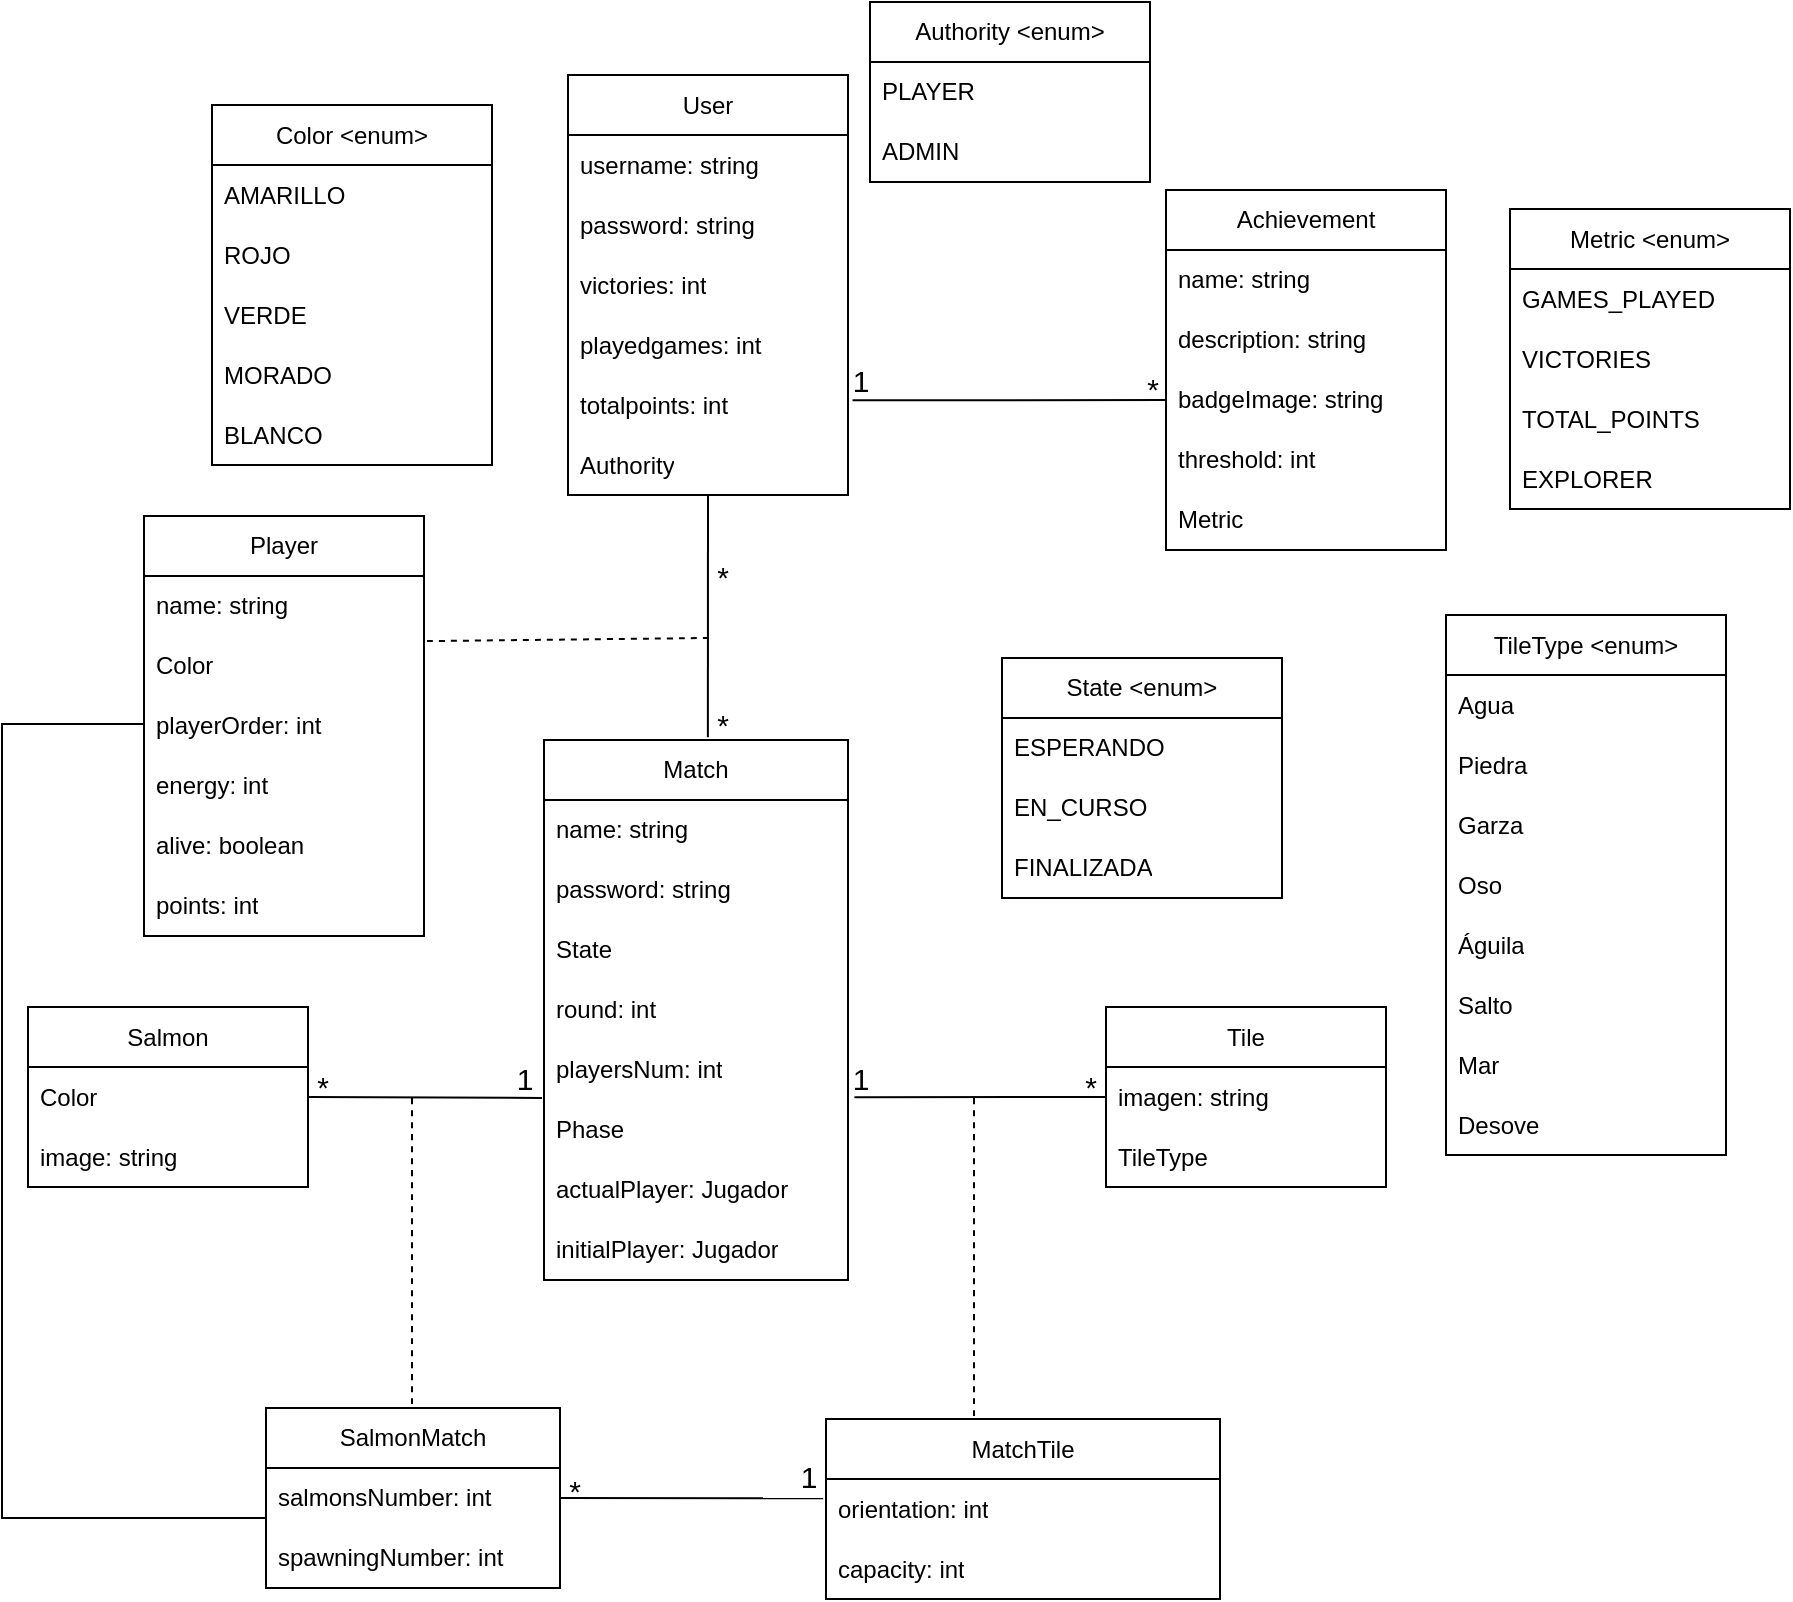 <mxfile version="25.0.3" pages="2">
  <diagram id="C5RBs43oDa-KdzZeNtuy" name="Page-1">
    <mxGraphModel dx="700" dy="401" grid="0" gridSize="10" guides="1" tooltips="1" connect="1" arrows="1" fold="1" page="1" pageScale="1" pageWidth="1654" pageHeight="2336" math="0" shadow="0">
      <root>
        <mxCell id="WIyWlLk6GJQsqaUBKTNV-0" />
        <mxCell id="WIyWlLk6GJQsqaUBKTNV-1" parent="WIyWlLk6GJQsqaUBKTNV-0" />
        <mxCell id="L7giV_AEawIRtlPXzmQF-41" value="Match" style="swimlane;fontStyle=0;childLayout=stackLayout;horizontal=1;startSize=30;horizontalStack=0;resizeParent=1;resizeParentMax=0;resizeLast=0;collapsible=1;marginBottom=0;whiteSpace=wrap;html=1;" parent="WIyWlLk6GJQsqaUBKTNV-1" vertex="1">
          <mxGeometry x="587" y="564" width="152" height="270" as="geometry" />
        </mxCell>
        <mxCell id="L7giV_AEawIRtlPXzmQF-43" value="name: string" style="text;strokeColor=none;fillColor=none;align=left;verticalAlign=middle;spacingLeft=4;spacingRight=4;overflow=hidden;points=[[0,0.5],[1,0.5]];portConstraint=eastwest;rotatable=0;whiteSpace=wrap;html=1;" parent="L7giV_AEawIRtlPXzmQF-41" vertex="1">
          <mxGeometry y="30" width="152" height="30" as="geometry" />
        </mxCell>
        <mxCell id="jcM65MFCkfgkza_mWC8R-30" value="password: string" style="text;strokeColor=none;fillColor=none;align=left;verticalAlign=middle;spacingLeft=4;spacingRight=4;overflow=hidden;points=[[0,0.5],[1,0.5]];portConstraint=eastwest;rotatable=0;whiteSpace=wrap;html=1;" parent="L7giV_AEawIRtlPXzmQF-41" vertex="1">
          <mxGeometry y="60" width="152" height="30" as="geometry" />
        </mxCell>
        <mxCell id="jcM65MFCkfgkza_mWC8R-31" value="State" style="text;strokeColor=none;fillColor=none;align=left;verticalAlign=middle;spacingLeft=4;spacingRight=4;overflow=hidden;points=[[0,0.5],[1,0.5]];portConstraint=eastwest;rotatable=0;whiteSpace=wrap;html=1;" parent="L7giV_AEawIRtlPXzmQF-41" vertex="1">
          <mxGeometry y="90" width="152" height="30" as="geometry" />
        </mxCell>
        <mxCell id="jcM65MFCkfgkza_mWC8R-32" value="round: int&amp;nbsp;" style="text;strokeColor=none;fillColor=none;align=left;verticalAlign=middle;spacingLeft=4;spacingRight=4;overflow=hidden;points=[[0,0.5],[1,0.5]];portConstraint=eastwest;rotatable=0;whiteSpace=wrap;html=1;" parent="L7giV_AEawIRtlPXzmQF-41" vertex="1">
          <mxGeometry y="120" width="152" height="30" as="geometry" />
        </mxCell>
        <mxCell id="jcM65MFCkfgkza_mWC8R-33" value="playersNum: int" style="text;strokeColor=none;fillColor=none;align=left;verticalAlign=middle;spacingLeft=4;spacingRight=4;overflow=hidden;points=[[0,0.5],[1,0.5]];portConstraint=eastwest;rotatable=0;whiteSpace=wrap;html=1;" parent="L7giV_AEawIRtlPXzmQF-41" vertex="1">
          <mxGeometry y="150" width="152" height="30" as="geometry" />
        </mxCell>
        <mxCell id="L7giV_AEawIRtlPXzmQF-44" value="Phase" style="text;strokeColor=none;fillColor=none;align=left;verticalAlign=middle;spacingLeft=4;spacingRight=4;overflow=hidden;points=[[0,0.5],[1,0.5]];portConstraint=eastwest;rotatable=0;whiteSpace=wrap;html=1;" parent="L7giV_AEawIRtlPXzmQF-41" vertex="1">
          <mxGeometry y="180" width="152" height="30" as="geometry" />
        </mxCell>
        <mxCell id="L7giV_AEawIRtlPXzmQF-45" value="actualPlayer: Jugador" style="text;strokeColor=none;fillColor=none;align=left;verticalAlign=middle;spacingLeft=4;spacingRight=4;overflow=hidden;points=[[0,0.5],[1,0.5]];portConstraint=eastwest;rotatable=0;whiteSpace=wrap;html=1;" parent="L7giV_AEawIRtlPXzmQF-41" vertex="1">
          <mxGeometry y="210" width="152" height="30" as="geometry" />
        </mxCell>
        <mxCell id="L7giV_AEawIRtlPXzmQF-46" value="initialPlayer: Jugador" style="text;strokeColor=none;fillColor=none;align=left;verticalAlign=middle;spacingLeft=4;spacingRight=4;overflow=hidden;points=[[0,0.5],[1,0.5]];portConstraint=eastwest;rotatable=0;whiteSpace=wrap;html=1;" parent="L7giV_AEawIRtlPXzmQF-41" vertex="1">
          <mxGeometry y="240" width="152" height="30" as="geometry" />
        </mxCell>
        <mxCell id="xmgBjvDnhr_V8_B4buOj-5" style="edgeStyle=none;curved=1;rounded=0;orthogonalLoop=1;jettySize=auto;html=1;exitX=0.5;exitY=1;exitDx=0;exitDy=0;fontSize=12;startSize=8;endSize=8;endArrow=none;endFill=0;" edge="1" parent="WIyWlLk6GJQsqaUBKTNV-1" source="L7giV_AEawIRtlPXzmQF-47">
          <mxGeometry relative="1" as="geometry">
            <mxPoint x="668.933" y="562.6" as="targetPoint" />
          </mxGeometry>
        </mxCell>
        <mxCell id="L7giV_AEawIRtlPXzmQF-47" value="User" style="swimlane;fontStyle=0;childLayout=stackLayout;horizontal=1;startSize=30;horizontalStack=0;resizeParent=1;resizeParentMax=0;resizeLast=0;collapsible=1;marginBottom=0;whiteSpace=wrap;html=1;" parent="WIyWlLk6GJQsqaUBKTNV-1" vertex="1">
          <mxGeometry x="599" y="231.5" width="140" height="210" as="geometry" />
        </mxCell>
        <mxCell id="L7giV_AEawIRtlPXzmQF-48" value="username: string" style="text;strokeColor=none;fillColor=none;align=left;verticalAlign=middle;spacingLeft=4;spacingRight=4;overflow=hidden;points=[[0,0.5],[1,0.5]];portConstraint=eastwest;rotatable=0;whiteSpace=wrap;html=1;" parent="L7giV_AEawIRtlPXzmQF-47" vertex="1">
          <mxGeometry y="30" width="140" height="30" as="geometry" />
        </mxCell>
        <mxCell id="jcM65MFCkfgkza_mWC8R-2" value="password: string" style="text;strokeColor=none;fillColor=none;align=left;verticalAlign=middle;spacingLeft=4;spacingRight=4;overflow=hidden;points=[[0,0.5],[1,0.5]];portConstraint=eastwest;rotatable=0;whiteSpace=wrap;html=1;" parent="L7giV_AEawIRtlPXzmQF-47" vertex="1">
          <mxGeometry y="60" width="140" height="30" as="geometry" />
        </mxCell>
        <mxCell id="L7giV_AEawIRtlPXzmQF-49" value="victories: int" style="text;strokeColor=none;fillColor=none;align=left;verticalAlign=middle;spacingLeft=4;spacingRight=4;overflow=hidden;points=[[0,0.5],[1,0.5]];portConstraint=eastwest;rotatable=0;whiteSpace=wrap;html=1;" parent="L7giV_AEawIRtlPXzmQF-47" vertex="1">
          <mxGeometry y="90" width="140" height="30" as="geometry" />
        </mxCell>
        <mxCell id="L7giV_AEawIRtlPXzmQF-124" value="playedgames: int" style="text;strokeColor=none;fillColor=none;align=left;verticalAlign=middle;spacingLeft=4;spacingRight=4;overflow=hidden;points=[[0,0.5],[1,0.5]];portConstraint=eastwest;rotatable=0;whiteSpace=wrap;html=1;" parent="L7giV_AEawIRtlPXzmQF-47" vertex="1">
          <mxGeometry y="120" width="140" height="30" as="geometry" />
        </mxCell>
        <mxCell id="L7giV_AEawIRtlPXzmQF-127" value="totalpoints: int" style="text;strokeColor=none;fillColor=none;align=left;verticalAlign=middle;spacingLeft=4;spacingRight=4;overflow=hidden;points=[[0,0.5],[1,0.5]];portConstraint=eastwest;rotatable=0;whiteSpace=wrap;html=1;" parent="L7giV_AEawIRtlPXzmQF-47" vertex="1">
          <mxGeometry y="150" width="140" height="30" as="geometry" />
        </mxCell>
        <mxCell id="L7giV_AEawIRtlPXzmQF-123" value="Authority" style="text;strokeColor=none;fillColor=none;align=left;verticalAlign=middle;spacingLeft=4;spacingRight=4;overflow=hidden;points=[[0,0.5],[1,0.5]];portConstraint=eastwest;rotatable=0;whiteSpace=wrap;html=1;" parent="L7giV_AEawIRtlPXzmQF-47" vertex="1">
          <mxGeometry y="180" width="140" height="30" as="geometry" />
        </mxCell>
        <mxCell id="xmgBjvDnhr_V8_B4buOj-2" style="edgeStyle=none;curved=1;rounded=0;orthogonalLoop=1;jettySize=auto;html=1;exitX=1;exitY=0.5;exitDx=0;exitDy=0;fontSize=12;startSize=8;endSize=8;endArrow=none;endFill=0;" edge="1" parent="WIyWlLk6GJQsqaUBKTNV-1" source="L7giV_AEawIRtlPXzmQF-50">
          <mxGeometry relative="1" as="geometry">
            <mxPoint x="586" y="743" as="targetPoint" />
          </mxGeometry>
        </mxCell>
        <mxCell id="L7giV_AEawIRtlPXzmQF-50" value="Salmon" style="swimlane;fontStyle=0;childLayout=stackLayout;horizontal=1;startSize=30;horizontalStack=0;resizeParent=1;resizeParentMax=0;resizeLast=0;collapsible=1;marginBottom=0;whiteSpace=wrap;html=1;" parent="WIyWlLk6GJQsqaUBKTNV-1" vertex="1">
          <mxGeometry x="329" y="697.5" width="140" height="90" as="geometry" />
        </mxCell>
        <mxCell id="L7giV_AEawIRtlPXzmQF-51" value="Color" style="text;strokeColor=none;fillColor=none;align=left;verticalAlign=middle;spacingLeft=4;spacingRight=4;overflow=hidden;points=[[0,0.5],[1,0.5]];portConstraint=eastwest;rotatable=0;whiteSpace=wrap;html=1;" parent="L7giV_AEawIRtlPXzmQF-50" vertex="1">
          <mxGeometry y="30" width="140" height="30" as="geometry" />
        </mxCell>
        <mxCell id="L7giV_AEawIRtlPXzmQF-52" value="image: string" style="text;strokeColor=none;fillColor=none;align=left;verticalAlign=middle;spacingLeft=4;spacingRight=4;overflow=hidden;points=[[0,0.5],[1,0.5]];portConstraint=eastwest;rotatable=0;whiteSpace=wrap;html=1;" parent="L7giV_AEawIRtlPXzmQF-50" vertex="1">
          <mxGeometry y="60" width="140" height="30" as="geometry" />
        </mxCell>
        <mxCell id="L7giV_AEawIRtlPXzmQF-53" value="Tile" style="swimlane;fontStyle=0;childLayout=stackLayout;horizontal=1;startSize=30;horizontalStack=0;resizeParent=1;resizeParentMax=0;resizeLast=0;collapsible=1;marginBottom=0;whiteSpace=wrap;html=1;" parent="WIyWlLk6GJQsqaUBKTNV-1" vertex="1">
          <mxGeometry x="868" y="697.5" width="140" height="90" as="geometry" />
        </mxCell>
        <mxCell id="xmgBjvDnhr_V8_B4buOj-4" style="edgeStyle=none;curved=1;rounded=0;orthogonalLoop=1;jettySize=auto;html=1;exitX=0;exitY=0.5;exitDx=0;exitDy=0;fontSize=12;startSize=8;endSize=8;endArrow=none;endFill=0;" edge="1" parent="L7giV_AEawIRtlPXzmQF-53" source="L7giV_AEawIRtlPXzmQF-54">
          <mxGeometry relative="1" as="geometry">
            <mxPoint x="-125.783" y="45.065" as="targetPoint" />
          </mxGeometry>
        </mxCell>
        <mxCell id="L7giV_AEawIRtlPXzmQF-54" value="imagen: string" style="text;strokeColor=none;fillColor=none;align=left;verticalAlign=middle;spacingLeft=4;spacingRight=4;overflow=hidden;points=[[0,0.5],[1,0.5]];portConstraint=eastwest;rotatable=0;whiteSpace=wrap;html=1;" parent="L7giV_AEawIRtlPXzmQF-53" vertex="1">
          <mxGeometry y="30" width="140" height="30" as="geometry" />
        </mxCell>
        <mxCell id="L7giV_AEawIRtlPXzmQF-55" value="TileType" style="text;strokeColor=none;fillColor=none;align=left;verticalAlign=middle;spacingLeft=4;spacingRight=4;overflow=hidden;points=[[0,0.5],[1,0.5]];portConstraint=eastwest;rotatable=0;whiteSpace=wrap;html=1;" parent="L7giV_AEawIRtlPXzmQF-53" vertex="1">
          <mxGeometry y="60" width="140" height="30" as="geometry" />
        </mxCell>
        <mxCell id="L7giV_AEawIRtlPXzmQF-56" value="SalmonMatch" style="swimlane;fontStyle=0;childLayout=stackLayout;horizontal=1;startSize=30;horizontalStack=0;resizeParent=1;resizeParentMax=0;resizeLast=0;collapsible=1;marginBottom=0;whiteSpace=wrap;html=1;" parent="WIyWlLk6GJQsqaUBKTNV-1" vertex="1">
          <mxGeometry x="448" y="898" width="147" height="90" as="geometry" />
        </mxCell>
        <mxCell id="xmgBjvDnhr_V8_B4buOj-16" style="edgeStyle=none;curved=1;rounded=0;orthogonalLoop=1;jettySize=auto;html=1;exitX=1;exitY=0.5;exitDx=0;exitDy=0;fontSize=12;startSize=8;endSize=8;endArrow=none;endFill=0;" edge="1" parent="L7giV_AEawIRtlPXzmQF-56" source="L7giV_AEawIRtlPXzmQF-58">
          <mxGeometry relative="1" as="geometry">
            <mxPoint x="278.587" y="45.127" as="targetPoint" />
          </mxGeometry>
        </mxCell>
        <mxCell id="L7giV_AEawIRtlPXzmQF-58" value="salmonsNumber: int" style="text;strokeColor=none;fillColor=none;align=left;verticalAlign=middle;spacingLeft=4;spacingRight=4;overflow=hidden;points=[[0,0.5],[1,0.5]];portConstraint=eastwest;rotatable=0;whiteSpace=wrap;html=1;" parent="L7giV_AEawIRtlPXzmQF-56" vertex="1">
          <mxGeometry y="30" width="147" height="30" as="geometry" />
        </mxCell>
        <mxCell id="L7giV_AEawIRtlPXzmQF-59" value="spawningNumber: int" style="text;strokeColor=none;fillColor=none;align=left;verticalAlign=middle;spacingLeft=4;spacingRight=4;overflow=hidden;points=[[0,0.5],[1,0.5]];portConstraint=eastwest;rotatable=0;whiteSpace=wrap;html=1;" parent="L7giV_AEawIRtlPXzmQF-56" vertex="1">
          <mxGeometry y="60" width="147" height="30" as="geometry" />
        </mxCell>
        <mxCell id="L7giV_AEawIRtlPXzmQF-61" value="Player" style="swimlane;fontStyle=0;childLayout=stackLayout;horizontal=1;startSize=30;horizontalStack=0;resizeParent=1;resizeParentMax=0;resizeLast=0;collapsible=1;marginBottom=0;whiteSpace=wrap;html=1;" parent="WIyWlLk6GJQsqaUBKTNV-1" vertex="1">
          <mxGeometry x="387" y="452" width="140" height="210" as="geometry" />
        </mxCell>
        <mxCell id="xmgBjvDnhr_V8_B4buOj-9" value="name: string" style="text;strokeColor=none;fillColor=none;align=left;verticalAlign=middle;spacingLeft=4;spacingRight=4;overflow=hidden;points=[[0,0.5],[1,0.5]];portConstraint=eastwest;rotatable=0;whiteSpace=wrap;html=1;" vertex="1" parent="L7giV_AEawIRtlPXzmQF-61">
          <mxGeometry y="30" width="140" height="30" as="geometry" />
        </mxCell>
        <mxCell id="L7giV_AEawIRtlPXzmQF-62" value="Color" style="text;strokeColor=none;fillColor=none;align=left;verticalAlign=middle;spacingLeft=4;spacingRight=4;overflow=hidden;points=[[0,0.5],[1,0.5]];portConstraint=eastwest;rotatable=0;whiteSpace=wrap;html=1;" parent="L7giV_AEawIRtlPXzmQF-61" vertex="1">
          <mxGeometry y="60" width="140" height="30" as="geometry" />
        </mxCell>
        <mxCell id="L7giV_AEawIRtlPXzmQF-63" value="playerOrder: int" style="text;strokeColor=none;fillColor=none;align=left;verticalAlign=middle;spacingLeft=4;spacingRight=4;overflow=hidden;points=[[0,0.5],[1,0.5]];portConstraint=eastwest;rotatable=0;whiteSpace=wrap;html=1;" parent="L7giV_AEawIRtlPXzmQF-61" vertex="1">
          <mxGeometry y="90" width="140" height="30" as="geometry" />
        </mxCell>
        <mxCell id="xmgBjvDnhr_V8_B4buOj-7" value="energy: int" style="text;strokeColor=none;fillColor=none;align=left;verticalAlign=middle;spacingLeft=4;spacingRight=4;overflow=hidden;points=[[0,0.5],[1,0.5]];portConstraint=eastwest;rotatable=0;whiteSpace=wrap;html=1;" vertex="1" parent="L7giV_AEawIRtlPXzmQF-61">
          <mxGeometry y="120" width="140" height="30" as="geometry" />
        </mxCell>
        <mxCell id="L7giV_AEawIRtlPXzmQF-64" value="alive: boolean" style="text;strokeColor=none;fillColor=none;align=left;verticalAlign=middle;spacingLeft=4;spacingRight=4;overflow=hidden;points=[[0,0.5],[1,0.5]];portConstraint=eastwest;rotatable=0;whiteSpace=wrap;html=1;" parent="L7giV_AEawIRtlPXzmQF-61" vertex="1">
          <mxGeometry y="150" width="140" height="30" as="geometry" />
        </mxCell>
        <mxCell id="L7giV_AEawIRtlPXzmQF-65" value="points: int" style="text;strokeColor=none;fillColor=none;align=left;verticalAlign=middle;spacingLeft=4;spacingRight=4;overflow=hidden;points=[[0,0.5],[1,0.5]];portConstraint=eastwest;rotatable=0;whiteSpace=wrap;html=1;" parent="L7giV_AEawIRtlPXzmQF-61" vertex="1">
          <mxGeometry y="180" width="140" height="30" as="geometry" />
        </mxCell>
        <mxCell id="L7giV_AEawIRtlPXzmQF-70" value="&lt;font style=&quot;font-size: 15px;&quot;&gt;*&lt;/font&gt;" style="text;html=1;align=center;verticalAlign=middle;resizable=0;points=[];autosize=1;strokeColor=none;fillColor=none;fontSize=16;" parent="WIyWlLk6GJQsqaUBKTNV-1" vertex="1">
          <mxGeometry x="464" y="721" width="24" height="31" as="geometry" />
        </mxCell>
        <mxCell id="L7giV_AEawIRtlPXzmQF-71" value="&lt;font style=&quot;font-size: 15px;&quot;&gt;1&lt;/font&gt;" style="text;html=1;align=center;verticalAlign=middle;resizable=0;points=[];autosize=1;strokeColor=none;fillColor=none;fontSize=16;" parent="WIyWlLk6GJQsqaUBKTNV-1" vertex="1">
          <mxGeometry x="564" y="717" width="26" height="31" as="geometry" />
        </mxCell>
        <mxCell id="L7giV_AEawIRtlPXzmQF-72" value="" style="endArrow=none;dashed=1;html=1;rounded=0;fontSize=12;startSize=8;endSize=8;curved=1;" parent="WIyWlLk6GJQsqaUBKTNV-1" edge="1">
          <mxGeometry width="50" height="50" relative="1" as="geometry">
            <mxPoint x="521" y="896" as="sourcePoint" />
            <mxPoint x="521" y="742" as="targetPoint" />
          </mxGeometry>
        </mxCell>
        <mxCell id="L7giV_AEawIRtlPXzmQF-74" value="&lt;font style=&quot;font-size: 15px;&quot;&gt;1&lt;/font&gt;" style="text;html=1;align=center;verticalAlign=middle;resizable=0;points=[];autosize=1;strokeColor=none;fillColor=none;fontSize=16;" parent="WIyWlLk6GJQsqaUBKTNV-1" vertex="1">
          <mxGeometry x="732" y="717" width="26" height="31" as="geometry" />
        </mxCell>
        <mxCell id="L7giV_AEawIRtlPXzmQF-75" value="&lt;font style=&quot;font-size: 15px;&quot;&gt;*&lt;/font&gt;" style="text;html=1;align=center;verticalAlign=middle;resizable=0;points=[];autosize=1;strokeColor=none;fillColor=none;fontSize=16;" parent="WIyWlLk6GJQsqaUBKTNV-1" vertex="1">
          <mxGeometry x="848" y="721" width="24" height="31" as="geometry" />
        </mxCell>
        <mxCell id="L7giV_AEawIRtlPXzmQF-76" value="MatchTile" style="swimlane;fontStyle=0;childLayout=stackLayout;horizontal=1;startSize=30;horizontalStack=0;resizeParent=1;resizeParentMax=0;resizeLast=0;collapsible=1;marginBottom=0;whiteSpace=wrap;html=1;" parent="WIyWlLk6GJQsqaUBKTNV-1" vertex="1">
          <mxGeometry x="728" y="903.5" width="197" height="90" as="geometry" />
        </mxCell>
        <mxCell id="L7giV_AEawIRtlPXzmQF-78" value="orientation: int" style="text;strokeColor=none;fillColor=none;align=left;verticalAlign=middle;spacingLeft=4;spacingRight=4;overflow=hidden;points=[[0,0.5],[1,0.5]];portConstraint=eastwest;rotatable=0;whiteSpace=wrap;html=1;" parent="L7giV_AEawIRtlPXzmQF-76" vertex="1">
          <mxGeometry y="30" width="197" height="30" as="geometry" />
        </mxCell>
        <mxCell id="L7giV_AEawIRtlPXzmQF-80" value="capacity: int" style="text;strokeColor=none;fillColor=none;align=left;verticalAlign=middle;spacingLeft=4;spacingRight=4;overflow=hidden;points=[[0,0.5],[1,0.5]];portConstraint=eastwest;rotatable=0;whiteSpace=wrap;html=1;" parent="L7giV_AEawIRtlPXzmQF-76" vertex="1">
          <mxGeometry y="60" width="197" height="30" as="geometry" />
        </mxCell>
        <mxCell id="L7giV_AEawIRtlPXzmQF-82" value="" style="endArrow=none;dashed=1;html=1;rounded=0;fontSize=12;startSize=8;endSize=8;curved=1;" parent="WIyWlLk6GJQsqaUBKTNV-1" edge="1">
          <mxGeometry width="50" height="50" relative="1" as="geometry">
            <mxPoint x="802" y="902" as="sourcePoint" />
            <mxPoint x="802" y="741" as="targetPoint" />
          </mxGeometry>
        </mxCell>
        <mxCell id="L7giV_AEawIRtlPXzmQF-88" value="TileType &amp;lt;enum&amp;gt;" style="swimlane;fontStyle=0;childLayout=stackLayout;horizontal=1;startSize=30;horizontalStack=0;resizeParent=1;resizeParentMax=0;resizeLast=0;collapsible=1;marginBottom=0;whiteSpace=wrap;html=1;" parent="WIyWlLk6GJQsqaUBKTNV-1" vertex="1">
          <mxGeometry x="1038" y="501.5" width="140" height="270" as="geometry" />
        </mxCell>
        <mxCell id="L7giV_AEawIRtlPXzmQF-89" value="Agua" style="text;strokeColor=none;fillColor=none;align=left;verticalAlign=middle;spacingLeft=4;spacingRight=4;overflow=hidden;points=[[0,0.5],[1,0.5]];portConstraint=eastwest;rotatable=0;whiteSpace=wrap;html=1;" parent="L7giV_AEawIRtlPXzmQF-88" vertex="1">
          <mxGeometry y="30" width="140" height="30" as="geometry" />
        </mxCell>
        <mxCell id="L7giV_AEawIRtlPXzmQF-90" value="Piedra" style="text;strokeColor=none;fillColor=none;align=left;verticalAlign=middle;spacingLeft=4;spacingRight=4;overflow=hidden;points=[[0,0.5],[1,0.5]];portConstraint=eastwest;rotatable=0;whiteSpace=wrap;html=1;" parent="L7giV_AEawIRtlPXzmQF-88" vertex="1">
          <mxGeometry y="60" width="140" height="30" as="geometry" />
        </mxCell>
        <mxCell id="L7giV_AEawIRtlPXzmQF-91" value="Garza" style="text;strokeColor=none;fillColor=none;align=left;verticalAlign=middle;spacingLeft=4;spacingRight=4;overflow=hidden;points=[[0,0.5],[1,0.5]];portConstraint=eastwest;rotatable=0;whiteSpace=wrap;html=1;" parent="L7giV_AEawIRtlPXzmQF-88" vertex="1">
          <mxGeometry y="90" width="140" height="30" as="geometry" />
        </mxCell>
        <mxCell id="L7giV_AEawIRtlPXzmQF-92" value="Oso" style="text;strokeColor=none;fillColor=none;align=left;verticalAlign=middle;spacingLeft=4;spacingRight=4;overflow=hidden;points=[[0,0.5],[1,0.5]];portConstraint=eastwest;rotatable=0;whiteSpace=wrap;html=1;" parent="L7giV_AEawIRtlPXzmQF-88" vertex="1">
          <mxGeometry y="120" width="140" height="30" as="geometry" />
        </mxCell>
        <mxCell id="L7giV_AEawIRtlPXzmQF-93" value="Águila" style="text;strokeColor=none;fillColor=none;align=left;verticalAlign=middle;spacingLeft=4;spacingRight=4;overflow=hidden;points=[[0,0.5],[1,0.5]];portConstraint=eastwest;rotatable=0;whiteSpace=wrap;html=1;" parent="L7giV_AEawIRtlPXzmQF-88" vertex="1">
          <mxGeometry y="150" width="140" height="30" as="geometry" />
        </mxCell>
        <mxCell id="L7giV_AEawIRtlPXzmQF-94" value="Salto" style="text;strokeColor=none;fillColor=none;align=left;verticalAlign=middle;spacingLeft=4;spacingRight=4;overflow=hidden;points=[[0,0.5],[1,0.5]];portConstraint=eastwest;rotatable=0;whiteSpace=wrap;html=1;" parent="L7giV_AEawIRtlPXzmQF-88" vertex="1">
          <mxGeometry y="180" width="140" height="30" as="geometry" />
        </mxCell>
        <mxCell id="L7giV_AEawIRtlPXzmQF-95" value="Mar" style="text;strokeColor=none;fillColor=none;align=left;verticalAlign=middle;spacingLeft=4;spacingRight=4;overflow=hidden;points=[[0,0.5],[1,0.5]];portConstraint=eastwest;rotatable=0;whiteSpace=wrap;html=1;" parent="L7giV_AEawIRtlPXzmQF-88" vertex="1">
          <mxGeometry y="210" width="140" height="30" as="geometry" />
        </mxCell>
        <mxCell id="L7giV_AEawIRtlPXzmQF-96" value="Desove" style="text;strokeColor=none;fillColor=none;align=left;verticalAlign=middle;spacingLeft=4;spacingRight=4;overflow=hidden;points=[[0,0.5],[1,0.5]];portConstraint=eastwest;rotatable=0;whiteSpace=wrap;html=1;" parent="L7giV_AEawIRtlPXzmQF-88" vertex="1">
          <mxGeometry y="240" width="140" height="30" as="geometry" />
        </mxCell>
        <mxCell id="L7giV_AEawIRtlPXzmQF-97" value="Authority &amp;lt;enum&amp;gt;" style="swimlane;fontStyle=0;childLayout=stackLayout;horizontal=1;startSize=30;horizontalStack=0;resizeParent=1;resizeParentMax=0;resizeLast=0;collapsible=1;marginBottom=0;whiteSpace=wrap;html=1;" parent="WIyWlLk6GJQsqaUBKTNV-1" vertex="1">
          <mxGeometry x="750" y="195" width="140" height="90" as="geometry" />
        </mxCell>
        <mxCell id="L7giV_AEawIRtlPXzmQF-98" value="PLAYER" style="text;strokeColor=none;fillColor=none;align=left;verticalAlign=middle;spacingLeft=4;spacingRight=4;overflow=hidden;points=[[0,0.5],[1,0.5]];portConstraint=eastwest;rotatable=0;whiteSpace=wrap;html=1;" parent="L7giV_AEawIRtlPXzmQF-97" vertex="1">
          <mxGeometry y="30" width="140" height="30" as="geometry" />
        </mxCell>
        <mxCell id="L7giV_AEawIRtlPXzmQF-99" value="ADMIN" style="text;strokeColor=none;fillColor=none;align=left;verticalAlign=middle;spacingLeft=4;spacingRight=4;overflow=hidden;points=[[0,0.5],[1,0.5]];portConstraint=eastwest;rotatable=0;whiteSpace=wrap;html=1;" parent="L7giV_AEawIRtlPXzmQF-97" vertex="1">
          <mxGeometry y="60" width="140" height="30" as="geometry" />
        </mxCell>
        <mxCell id="L7giV_AEawIRtlPXzmQF-105" value="Achievement" style="swimlane;fontStyle=0;childLayout=stackLayout;horizontal=1;startSize=30;horizontalStack=0;resizeParent=1;resizeParentMax=0;resizeLast=0;collapsible=1;marginBottom=0;whiteSpace=wrap;html=1;" parent="WIyWlLk6GJQsqaUBKTNV-1" vertex="1">
          <mxGeometry x="898" y="289" width="140" height="180" as="geometry" />
        </mxCell>
        <mxCell id="L7giV_AEawIRtlPXzmQF-106" value="name: string" style="text;strokeColor=none;fillColor=none;align=left;verticalAlign=middle;spacingLeft=4;spacingRight=4;overflow=hidden;points=[[0,0.5],[1,0.5]];portConstraint=eastwest;rotatable=0;whiteSpace=wrap;html=1;" parent="L7giV_AEawIRtlPXzmQF-105" vertex="1">
          <mxGeometry y="30" width="140" height="30" as="geometry" />
        </mxCell>
        <mxCell id="L7giV_AEawIRtlPXzmQF-107" value="description: string" style="text;strokeColor=none;fillColor=none;align=left;verticalAlign=middle;spacingLeft=4;spacingRight=4;overflow=hidden;points=[[0,0.5],[1,0.5]];portConstraint=eastwest;rotatable=0;whiteSpace=wrap;html=1;" parent="L7giV_AEawIRtlPXzmQF-105" vertex="1">
          <mxGeometry y="60" width="140" height="30" as="geometry" />
        </mxCell>
        <mxCell id="xmgBjvDnhr_V8_B4buOj-6" style="edgeStyle=none;curved=1;rounded=0;orthogonalLoop=1;jettySize=auto;html=1;exitX=0;exitY=0.5;exitDx=0;exitDy=0;fontSize=12;startSize=8;endSize=8;endArrow=none;endFill=0;" edge="1" parent="L7giV_AEawIRtlPXzmQF-105" source="L7giV_AEawIRtlPXzmQF-108">
          <mxGeometry relative="1" as="geometry">
            <mxPoint x="-156.736" y="105.151" as="targetPoint" />
          </mxGeometry>
        </mxCell>
        <mxCell id="L7giV_AEawIRtlPXzmQF-108" value="badgeImage: string" style="text;strokeColor=none;fillColor=none;align=left;verticalAlign=middle;spacingLeft=4;spacingRight=4;overflow=hidden;points=[[0,0.5],[1,0.5]];portConstraint=eastwest;rotatable=0;whiteSpace=wrap;html=1;" parent="L7giV_AEawIRtlPXzmQF-105" vertex="1">
          <mxGeometry y="90" width="140" height="30" as="geometry" />
        </mxCell>
        <mxCell id="L7giV_AEawIRtlPXzmQF-109" value="threshold: int" style="text;strokeColor=none;fillColor=none;align=left;verticalAlign=middle;spacingLeft=4;spacingRight=4;overflow=hidden;points=[[0,0.5],[1,0.5]];portConstraint=eastwest;rotatable=0;whiteSpace=wrap;html=1;" parent="L7giV_AEawIRtlPXzmQF-105" vertex="1">
          <mxGeometry y="120" width="140" height="30" as="geometry" />
        </mxCell>
        <mxCell id="L7giV_AEawIRtlPXzmQF-110" value="Metric" style="text;strokeColor=none;fillColor=none;align=left;verticalAlign=middle;spacingLeft=4;spacingRight=4;overflow=hidden;points=[[0,0.5],[1,0.5]];portConstraint=eastwest;rotatable=0;whiteSpace=wrap;html=1;" parent="L7giV_AEawIRtlPXzmQF-105" vertex="1">
          <mxGeometry y="150" width="140" height="30" as="geometry" />
        </mxCell>
        <mxCell id="L7giV_AEawIRtlPXzmQF-116" value="&lt;font style=&quot;font-size: 15px;&quot;&gt;1&lt;/font&gt;" style="text;html=1;align=center;verticalAlign=middle;resizable=0;points=[];autosize=1;strokeColor=none;fillColor=none;fontSize=16;" parent="WIyWlLk6GJQsqaUBKTNV-1" vertex="1">
          <mxGeometry x="732" y="368" width="26" height="31" as="geometry" />
        </mxCell>
        <mxCell id="L7giV_AEawIRtlPXzmQF-117" value="&lt;font style=&quot;font-size: 15px;&quot;&gt;*&lt;/font&gt;" style="text;html=1;align=center;verticalAlign=middle;resizable=0;points=[];autosize=1;strokeColor=none;fillColor=none;fontSize=16;" parent="WIyWlLk6GJQsqaUBKTNV-1" vertex="1">
          <mxGeometry x="879" y="372" width="24" height="31" as="geometry" />
        </mxCell>
        <mxCell id="L7giV_AEawIRtlPXzmQF-118" value="Metric &amp;lt;enum&amp;gt;" style="swimlane;fontStyle=0;childLayout=stackLayout;horizontal=1;startSize=30;horizontalStack=0;resizeParent=1;resizeParentMax=0;resizeLast=0;collapsible=1;marginBottom=0;whiteSpace=wrap;html=1;" parent="WIyWlLk6GJQsqaUBKTNV-1" vertex="1">
          <mxGeometry x="1070" y="298.5" width="140" height="150" as="geometry" />
        </mxCell>
        <mxCell id="L7giV_AEawIRtlPXzmQF-119" value="GAMES_PLAYED" style="text;strokeColor=none;fillColor=none;align=left;verticalAlign=middle;spacingLeft=4;spacingRight=4;overflow=hidden;points=[[0,0.5],[1,0.5]];portConstraint=eastwest;rotatable=0;whiteSpace=wrap;html=1;" parent="L7giV_AEawIRtlPXzmQF-118" vertex="1">
          <mxGeometry y="30" width="140" height="30" as="geometry" />
        </mxCell>
        <mxCell id="L7giV_AEawIRtlPXzmQF-122" value="VICTORIES" style="text;strokeColor=none;fillColor=none;align=left;verticalAlign=middle;spacingLeft=4;spacingRight=4;overflow=hidden;points=[[0,0.5],[1,0.5]];portConstraint=eastwest;rotatable=0;whiteSpace=wrap;html=1;" parent="L7giV_AEawIRtlPXzmQF-118" vertex="1">
          <mxGeometry y="60" width="140" height="30" as="geometry" />
        </mxCell>
        <mxCell id="L7giV_AEawIRtlPXzmQF-126" value="TOTAL_POINTS" style="text;strokeColor=none;fillColor=none;align=left;verticalAlign=middle;spacingLeft=4;spacingRight=4;overflow=hidden;points=[[0,0.5],[1,0.5]];portConstraint=eastwest;rotatable=0;whiteSpace=wrap;html=1;" parent="L7giV_AEawIRtlPXzmQF-118" vertex="1">
          <mxGeometry y="90" width="140" height="30" as="geometry" />
        </mxCell>
        <mxCell id="xmgBjvDnhr_V8_B4buOj-8" value="EXPLORER" style="text;strokeColor=none;fillColor=none;align=left;verticalAlign=middle;spacingLeft=4;spacingRight=4;overflow=hidden;points=[[0,0.5],[1,0.5]];portConstraint=eastwest;rotatable=0;whiteSpace=wrap;html=1;" vertex="1" parent="L7giV_AEawIRtlPXzmQF-118">
          <mxGeometry y="120" width="140" height="30" as="geometry" />
        </mxCell>
        <mxCell id="jcM65MFCkfgkza_mWC8R-39" value="&lt;font style=&quot;font-size: 15px;&quot;&gt;1&lt;/font&gt;" style="text;html=1;align=center;verticalAlign=middle;resizable=0;points=[];autosize=1;strokeColor=none;fillColor=none;fontSize=16;" parent="WIyWlLk6GJQsqaUBKTNV-1" vertex="1">
          <mxGeometry x="706" y="916" width="26" height="31" as="geometry" />
        </mxCell>
        <mxCell id="jcM65MFCkfgkza_mWC8R-40" value="&lt;font style=&quot;font-size: 15px;&quot;&gt;*&lt;/font&gt;" style="text;html=1;align=center;verticalAlign=middle;resizable=0;points=[];autosize=1;strokeColor=none;fillColor=none;fontSize=16;" parent="WIyWlLk6GJQsqaUBKTNV-1" vertex="1">
          <mxGeometry x="590" y="923" width="24" height="31" as="geometry" />
        </mxCell>
        <mxCell id="jcM65MFCkfgkza_mWC8R-43" value="" style="endArrow=none;dashed=1;html=1;rounded=0;fontSize=12;startSize=8;endSize=8;curved=1;exitX=1.011;exitY=0.085;exitDx=0;exitDy=0;exitPerimeter=0;" parent="WIyWlLk6GJQsqaUBKTNV-1" source="L7giV_AEawIRtlPXzmQF-62" edge="1">
          <mxGeometry width="50" height="50" relative="1" as="geometry">
            <mxPoint x="623" y="563" as="sourcePoint" />
            <mxPoint x="669" y="513" as="targetPoint" />
          </mxGeometry>
        </mxCell>
        <mxCell id="jcM65MFCkfgkza_mWC8R-44" value="&lt;font style=&quot;font-size: 15px;&quot;&gt;*&lt;/font&gt;" style="text;html=1;align=center;verticalAlign=middle;resizable=0;points=[];autosize=1;strokeColor=none;fillColor=none;fontSize=16;" parent="WIyWlLk6GJQsqaUBKTNV-1" vertex="1">
          <mxGeometry x="664" y="466" width="24" height="31" as="geometry" />
        </mxCell>
        <mxCell id="jcM65MFCkfgkza_mWC8R-45" value="&lt;font style=&quot;font-size: 15px;&quot;&gt;*&lt;/font&gt;" style="text;html=1;align=center;verticalAlign=middle;resizable=0;points=[];autosize=1;strokeColor=none;fillColor=none;fontSize=16;" parent="WIyWlLk6GJQsqaUBKTNV-1" vertex="1">
          <mxGeometry x="664" y="540.5" width="24" height="31" as="geometry" />
        </mxCell>
        <mxCell id="jcM65MFCkfgkza_mWC8R-46" value="State &amp;lt;enum&amp;gt;" style="swimlane;fontStyle=0;childLayout=stackLayout;horizontal=1;startSize=30;horizontalStack=0;resizeParent=1;resizeParentMax=0;resizeLast=0;collapsible=1;marginBottom=0;whiteSpace=wrap;html=1;" parent="WIyWlLk6GJQsqaUBKTNV-1" vertex="1">
          <mxGeometry x="816" y="523" width="140" height="120" as="geometry" />
        </mxCell>
        <mxCell id="jcM65MFCkfgkza_mWC8R-49" value="ESPERANDO" style="text;strokeColor=none;fillColor=none;align=left;verticalAlign=middle;spacingLeft=4;spacingRight=4;overflow=hidden;points=[[0,0.5],[1,0.5]];portConstraint=eastwest;rotatable=0;whiteSpace=wrap;html=1;" parent="jcM65MFCkfgkza_mWC8R-46" vertex="1">
          <mxGeometry y="30" width="140" height="30" as="geometry" />
        </mxCell>
        <mxCell id="jcM65MFCkfgkza_mWC8R-48" value="EN_CURSO" style="text;strokeColor=none;fillColor=none;align=left;verticalAlign=middle;spacingLeft=4;spacingRight=4;overflow=hidden;points=[[0,0.5],[1,0.5]];portConstraint=eastwest;rotatable=0;whiteSpace=wrap;html=1;" parent="jcM65MFCkfgkza_mWC8R-46" vertex="1">
          <mxGeometry y="60" width="140" height="30" as="geometry" />
        </mxCell>
        <mxCell id="jcM65MFCkfgkza_mWC8R-47" value="FINALIZADA" style="text;strokeColor=none;fillColor=none;align=left;verticalAlign=middle;spacingLeft=4;spacingRight=4;overflow=hidden;points=[[0,0.5],[1,0.5]];portConstraint=eastwest;rotatable=0;whiteSpace=wrap;html=1;" parent="jcM65MFCkfgkza_mWC8R-46" vertex="1">
          <mxGeometry y="90" width="140" height="30" as="geometry" />
        </mxCell>
        <mxCell id="xmgBjvDnhr_V8_B4buOj-1" style="edgeStyle=orthogonalEdgeStyle;rounded=0;orthogonalLoop=1;jettySize=auto;html=1;exitX=0;exitY=0.5;exitDx=0;exitDy=0;fontSize=12;startSize=8;endSize=8;endArrow=none;endFill=0;entryX=0;entryY=0.5;entryDx=0;entryDy=0;" edge="1" parent="WIyWlLk6GJQsqaUBKTNV-1" source="L7giV_AEawIRtlPXzmQF-58" target="L7giV_AEawIRtlPXzmQF-63">
          <mxGeometry relative="1" as="geometry">
            <mxPoint x="167" y="557" as="targetPoint" />
            <Array as="points">
              <mxPoint x="316" y="953" />
              <mxPoint x="316" y="556" />
            </Array>
          </mxGeometry>
        </mxCell>
        <mxCell id="xmgBjvDnhr_V8_B4buOj-10" value="Color &amp;lt;enum&amp;gt;" style="swimlane;fontStyle=0;childLayout=stackLayout;horizontal=1;startSize=30;horizontalStack=0;resizeParent=1;resizeParentMax=0;resizeLast=0;collapsible=1;marginBottom=0;whiteSpace=wrap;html=1;" vertex="1" parent="WIyWlLk6GJQsqaUBKTNV-1">
          <mxGeometry x="421" y="246.5" width="140" height="180" as="geometry" />
        </mxCell>
        <mxCell id="xmgBjvDnhr_V8_B4buOj-11" value="AMARILLO" style="text;strokeColor=none;fillColor=none;align=left;verticalAlign=middle;spacingLeft=4;spacingRight=4;overflow=hidden;points=[[0,0.5],[1,0.5]];portConstraint=eastwest;rotatable=0;whiteSpace=wrap;html=1;" vertex="1" parent="xmgBjvDnhr_V8_B4buOj-10">
          <mxGeometry y="30" width="140" height="30" as="geometry" />
        </mxCell>
        <mxCell id="xmgBjvDnhr_V8_B4buOj-12" value="ROJO" style="text;strokeColor=none;fillColor=none;align=left;verticalAlign=middle;spacingLeft=4;spacingRight=4;overflow=hidden;points=[[0,0.5],[1,0.5]];portConstraint=eastwest;rotatable=0;whiteSpace=wrap;html=1;" vertex="1" parent="xmgBjvDnhr_V8_B4buOj-10">
          <mxGeometry y="60" width="140" height="30" as="geometry" />
        </mxCell>
        <mxCell id="xmgBjvDnhr_V8_B4buOj-13" value="VERDE" style="text;strokeColor=none;fillColor=none;align=left;verticalAlign=middle;spacingLeft=4;spacingRight=4;overflow=hidden;points=[[0,0.5],[1,0.5]];portConstraint=eastwest;rotatable=0;whiteSpace=wrap;html=1;" vertex="1" parent="xmgBjvDnhr_V8_B4buOj-10">
          <mxGeometry y="90" width="140" height="30" as="geometry" />
        </mxCell>
        <mxCell id="xmgBjvDnhr_V8_B4buOj-14" value="MORADO" style="text;strokeColor=none;fillColor=none;align=left;verticalAlign=middle;spacingLeft=4;spacingRight=4;overflow=hidden;points=[[0,0.5],[1,0.5]];portConstraint=eastwest;rotatable=0;whiteSpace=wrap;html=1;" vertex="1" parent="xmgBjvDnhr_V8_B4buOj-10">
          <mxGeometry y="120" width="140" height="30" as="geometry" />
        </mxCell>
        <mxCell id="xmgBjvDnhr_V8_B4buOj-15" value="BLANCO" style="text;strokeColor=none;fillColor=none;align=left;verticalAlign=middle;spacingLeft=4;spacingRight=4;overflow=hidden;points=[[0,0.5],[1,0.5]];portConstraint=eastwest;rotatable=0;whiteSpace=wrap;html=1;" vertex="1" parent="xmgBjvDnhr_V8_B4buOj-10">
          <mxGeometry y="150" width="140" height="30" as="geometry" />
        </mxCell>
      </root>
    </mxGraphModel>
  </diagram>
  <diagram id="rWozhWWl-jUmNGCnx96A" name="Página-2">
    <mxGraphModel dx="1434" dy="822" grid="0" gridSize="10" guides="1" tooltips="1" connect="1" arrows="1" fold="1" page="0" pageScale="1" pageWidth="827" pageHeight="1169" math="0" shadow="0">
      <root>
        <mxCell id="0" />
        <mxCell id="1" parent="0" />
      </root>
    </mxGraphModel>
  </diagram>
</mxfile>
